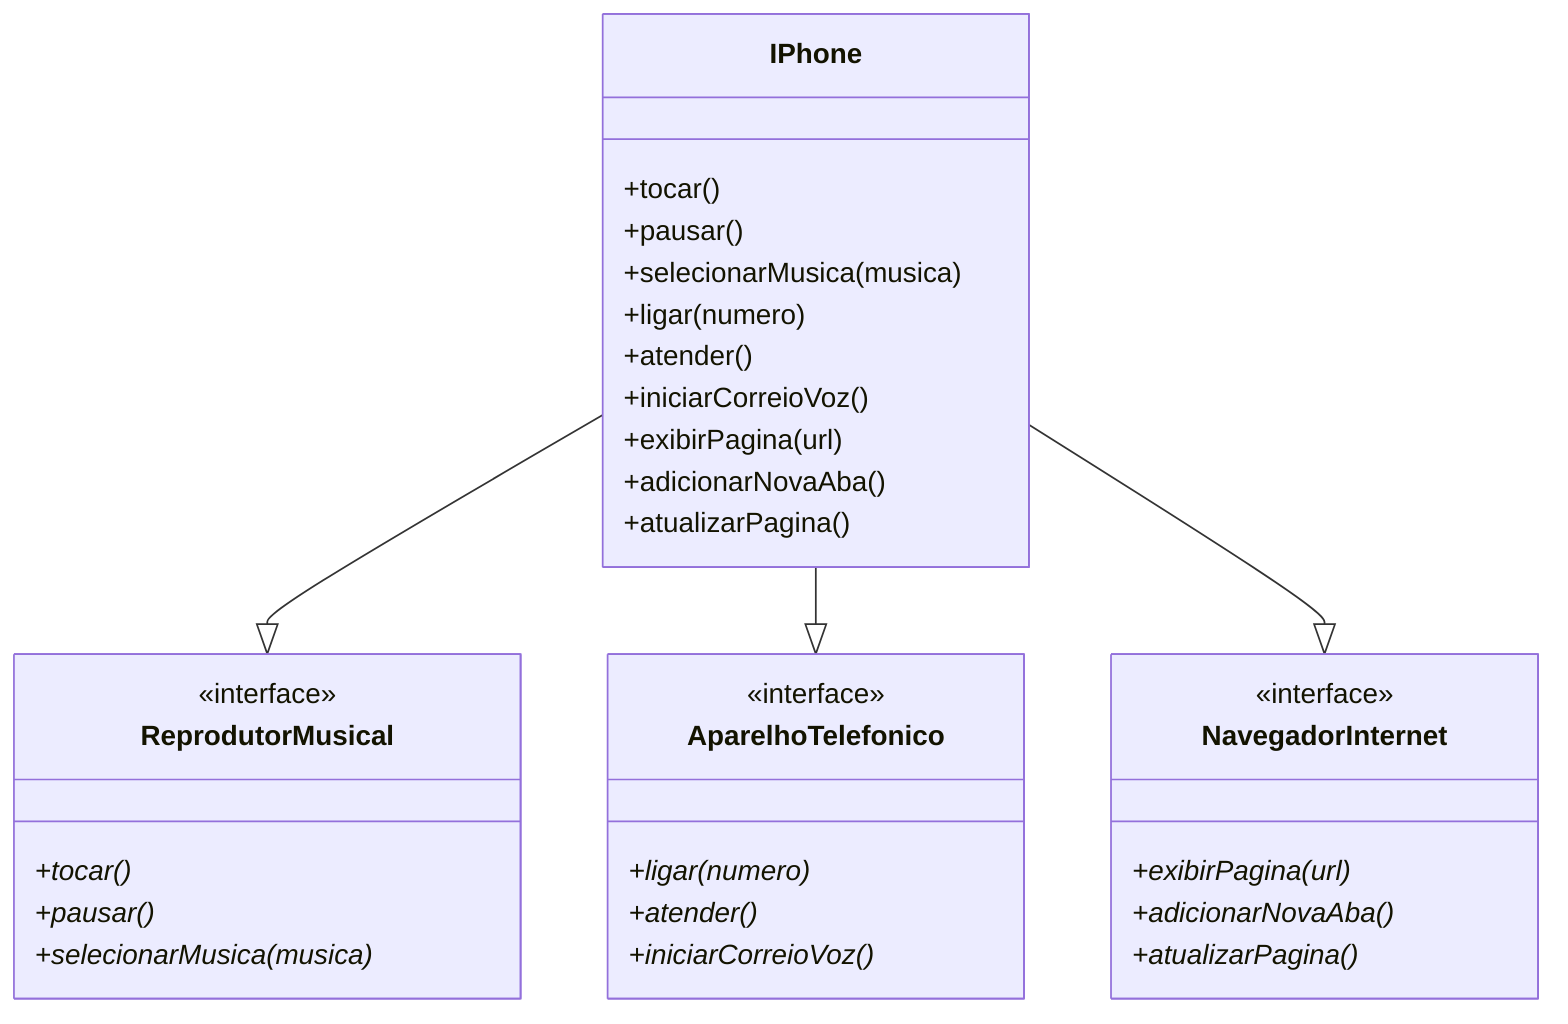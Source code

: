 classDiagram
    class IPhone {
        +tocar()
        +pausar()
        +selecionarMusica(musica)
        +ligar(numero)
        +atender()
        +iniciarCorreioVoz()
        +exibirPagina(url)
        +adicionarNovaAba()
        +atualizarPagina()
    }

    class ReprodutorMusical {
        <<interface>>
        +tocar()*
        +pausar()*
        +selecionarMusica(musica)*
    }

    class AparelhoTelefonico {
        <<interface>>
        +ligar(numero)*
        +atender()*
        +iniciarCorreioVoz()*
    }

    class NavegadorInternet {
        <<interface>>
        +exibirPagina(url)*
        +adicionarNovaAba()*
        +atualizarPagina()*
    }

    IPhone --|> ReprodutorMusical
    IPhone --|> AparelhoTelefonico
    IPhone --|> NavegadorInternet